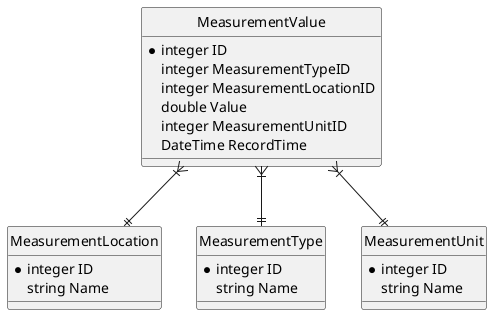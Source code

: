 @startuml DataModel
hide circle

entity MeasurementLocation
{
    * integer ID
    string Name
}

entity MeasurementType
{
    * integer ID
    string Name
}

entity MeasurementUnit
{
    * integer ID
    string Name
}

entity MeasurementValue
{
    * integer ID
    integer MeasurementTypeID
    integer MeasurementLocationID
    double Value
    integer MeasurementUnitID
    DateTime RecordTime
}

MeasurementValue }|--|| MeasurementType
MeasurementValue }|--|| MeasurementUnit
MeasurementValue }|--|| MeasurementLocation

@enduml
